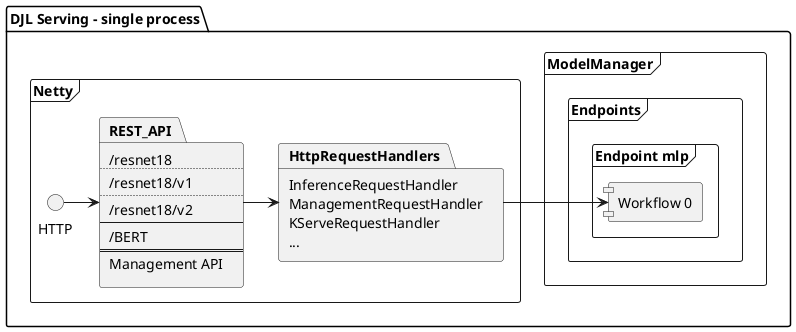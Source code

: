 @startuml
skinparam componentStyle uml1
package "DJL Serving - single process" {

  frame ModelManager as mm {
    frame "Endpoints" {
      frame "Endpoint mlp" {
        [Workflow 0] as w0
      }
    }
  }

  frame Netty {
      package REST_API [
          /resnet18
          ..
          /resnet18/v1
          ..
          /resnet18/v2
          --
          /BERT
          ===
          Management API
      ]

    package HttpRequestHandlers [
        InferenceRequestHandler
        ManagementRequestHandler
        KServeRequestHandler
        ...
    ]
    HTTP -r-> REST_API
  }

  REST_API -r-> HttpRequestHandlers
  HttpRequestHandlers -r-> w0

}
@enduml
